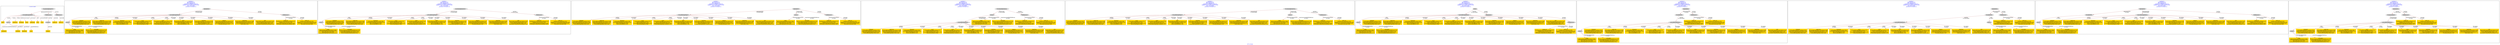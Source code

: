 digraph n0 {
fontcolor="blue"
remincross="true"
label="s07-s-13.json"
subgraph cluster_0 {
label="1-correct model"
n2[style="filled",color="white",fillcolor="lightgray",label="CulturalHeritageObject1"];
n3[shape="plaintext",style="filled",fillcolor="gold",label="dates"];
n4[style="filled",color="white",fillcolor="lightgray",label="Person1"];
n5[shape="plaintext",style="filled",fillcolor="gold",label="dimension"];
n6[shape="plaintext",style="filled",fillcolor="gold",label="technique"];
n7[shape="plaintext",style="filled",fillcolor="gold",label="origin"];
n8[shape="plaintext",style="filled",fillcolor="gold",label="credit_line"];
n9[shape="plaintext",style="filled",fillcolor="gold",label="title"];
n10[shape="plaintext",style="filled",fillcolor="gold",label="ac_id"];
n11[style="filled",color="white",fillcolor="lightgray",label="Concept2"];
n12[shape="plaintext",style="filled",fillcolor="gold",label="nationality"];
n13[shape="plaintext",style="filled",fillcolor="gold",label="birthDate"];
n14[shape="plaintext",style="filled",fillcolor="gold",label="deathDate"];
n15[shape="plaintext",style="filled",fillcolor="gold",label="name"];
n16[style="filled",color="white",fillcolor="lightgray",label="EuropeanaAggregation1"];
n17[style="filled",color="white",fillcolor="lightgray",label="WebResource2"];
n18[style="filled",color="white",fillcolor="lightgray",label="WebResource3"];
n19[shape="plaintext",style="filled",fillcolor="gold",label="image_url"];
n20[shape="plaintext",style="filled",fillcolor="gold",label="audio_url"];
n21[shape="plaintext",style="filled",fillcolor="gold",label="category"];
}
subgraph cluster_1 {
label="candidate 0\nlink coherence:0.0\nnode coherence:0.0\nconfidence:0.5689802379353216\nmapping score:0.32061246026415485\ncost:1700.010002\n-precision:0.24-recall:0.21"
n23[style="filled",color="white",fillcolor="lightgray",label="CulturalHeritageObject1"];
n24[style="filled",color="white",fillcolor="lightgray",label="Person1"];
n25[style="filled",color="white",fillcolor="lightgray",label="Aggregation1"];
n26[style="filled",color="white",fillcolor="lightgray",label="WebResource1"];
n27[shape="plaintext",style="filled",fillcolor="gold",label="origin\n[Person,biographicalInformation,0.469]\n[CulturalHeritageObject,description,0.447]\n[Document,classLink,0.046]\n[CulturalHeritageObject,provenance,0.037]"];
n28[shape="plaintext",style="filled",fillcolor="gold",label="image_url\n[WebResource,columnSubClassOfLink,0.457]\n[WebResource,classLink,0.285]\n[CulturalHeritageObject,description,0.162]\n[Document,columnSubClassOfLink,0.096]"];
n29[shape="plaintext",style="filled",fillcolor="gold",label="audio_url\n[WebResource,classLink,0.792]\n[WebResource,columnSubClassOfLink,0.165]\n[Document,columnSubClassOfLink,0.038]\n[Document,classLink,0.006]"];
n30[shape="plaintext",style="filled",fillcolor="gold",label="technique\n[CulturalHeritageObject,medium,0.933]\n[CulturalHeritageObject,description,0.044]\n[Person,biographicalInformation,0.018]\n[CulturalHeritageObject,title,0.005]"];
n31[shape="plaintext",style="filled",fillcolor="gold",label="credit_line\n[CulturalHeritageObject,provenance,0.496]\n[CulturalHeritageObject,description,0.324]\n[Person,biographicalInformation,0.115]\n[CulturalHeritageObject,title,0.066]"];
n32[shape="plaintext",style="filled",fillcolor="gold",label="dimension\n[CulturalHeritageObject,extent,0.89]\n[CulturalHeritageObject,description,0.052]\n[Person,dateOfDeath,0.034]\n[Person,dateOfBirth,0.025]"];
n33[shape="plaintext",style="filled",fillcolor="gold",label="ac_id\n[CulturalHeritageObject,extent,0.475]\n[Person,dateOfDeath,0.236]\n[CulturalHeritageObject,description,0.203]\n[Person,dateOfBirth,0.086]"];
n34[shape="plaintext",style="filled",fillcolor="gold",label="name\n[CulturalHeritageObject,description,0.526]\n[Person,nameOfThePerson,0.181]\n[Document,columnSubClassOfLink,0.161]\n[CulturalHeritageObject,medium,0.131]"];
n35[shape="plaintext",style="filled",fillcolor="gold",label="nationality\n[Person,countryAssociatedWithThePerson,0.763]\n[CulturalHeritageObject,provenance,0.107]\n[CulturalHeritageObject,description,0.079]\n[Person,biographicalInformation,0.051]"];
n36[shape="plaintext",style="filled",fillcolor="gold",label="dates\n[CulturalHeritageObject,description,0.411]\n[CulturalHeritageObject,created,0.268]\n[Person,dateOfBirth,0.165]\n[Person,dateOfDeath,0.156]"];
n37[shape="plaintext",style="filled",fillcolor="gold",label="birthDate\n[CulturalHeritageObject,description,0.278]\n[CulturalHeritageObject,provenance,0.26]\n[Person,dateOfBirth,0.256]\n[CulturalHeritageObject,created,0.206]"];
n38[shape="plaintext",style="filled",fillcolor="gold",label="category\n[CulturalHeritageObject,description,0.44]\n[Person,biographicalInformation,0.241]\n[CulturalHeritageObject,provenance,0.165]\n[Concept,prefLabel,0.154]"];
n39[shape="plaintext",style="filled",fillcolor="gold",label="deathDate\n[CulturalHeritageObject,description,0.588]\n[Person,biographicalInformation,0.218]\n[CulturalHeritageObject,provenance,0.1]\n[Place,label,0.094]"];
n40[shape="plaintext",style="filled",fillcolor="gold",label="title\n[CulturalHeritageObject,description,0.447]\n[Person,biographicalInformation,0.245]\n[CulturalHeritageObject,title,0.156]\n[Document,columnSubClassOfLink,0.152]"];
}
subgraph cluster_2 {
label="candidate 1\nlink coherence:0.0\nnode coherence:0.0\nconfidence:0.5689802379353216\nmapping score:0.32061246026415485\ncost:1700.020004\n-precision:0.29-recall:0.26"
n42[style="filled",color="white",fillcolor="lightgray",label="CulturalHeritageObject1"];
n43[style="filled",color="white",fillcolor="lightgray",label="Person1"];
n44[style="filled",color="white",fillcolor="lightgray",label="EuropeanaAggregation1"];
n45[style="filled",color="white",fillcolor="lightgray",label="WebResource1"];
n46[shape="plaintext",style="filled",fillcolor="gold",label="origin\n[Person,biographicalInformation,0.469]\n[CulturalHeritageObject,description,0.447]\n[Document,classLink,0.046]\n[CulturalHeritageObject,provenance,0.037]"];
n47[shape="plaintext",style="filled",fillcolor="gold",label="image_url\n[WebResource,columnSubClassOfLink,0.457]\n[WebResource,classLink,0.285]\n[CulturalHeritageObject,description,0.162]\n[Document,columnSubClassOfLink,0.096]"];
n48[shape="plaintext",style="filled",fillcolor="gold",label="audio_url\n[WebResource,classLink,0.792]\n[WebResource,columnSubClassOfLink,0.165]\n[Document,columnSubClassOfLink,0.038]\n[Document,classLink,0.006]"];
n49[shape="plaintext",style="filled",fillcolor="gold",label="technique\n[CulturalHeritageObject,medium,0.933]\n[CulturalHeritageObject,description,0.044]\n[Person,biographicalInformation,0.018]\n[CulturalHeritageObject,title,0.005]"];
n50[shape="plaintext",style="filled",fillcolor="gold",label="credit_line\n[CulturalHeritageObject,provenance,0.496]\n[CulturalHeritageObject,description,0.324]\n[Person,biographicalInformation,0.115]\n[CulturalHeritageObject,title,0.066]"];
n51[shape="plaintext",style="filled",fillcolor="gold",label="dimension\n[CulturalHeritageObject,extent,0.89]\n[CulturalHeritageObject,description,0.052]\n[Person,dateOfDeath,0.034]\n[Person,dateOfBirth,0.025]"];
n52[shape="plaintext",style="filled",fillcolor="gold",label="ac_id\n[CulturalHeritageObject,extent,0.475]\n[Person,dateOfDeath,0.236]\n[CulturalHeritageObject,description,0.203]\n[Person,dateOfBirth,0.086]"];
n53[shape="plaintext",style="filled",fillcolor="gold",label="name\n[CulturalHeritageObject,description,0.526]\n[Person,nameOfThePerson,0.181]\n[Document,columnSubClassOfLink,0.161]\n[CulturalHeritageObject,medium,0.131]"];
n54[shape="plaintext",style="filled",fillcolor="gold",label="nationality\n[Person,countryAssociatedWithThePerson,0.763]\n[CulturalHeritageObject,provenance,0.107]\n[CulturalHeritageObject,description,0.079]\n[Person,biographicalInformation,0.051]"];
n55[shape="plaintext",style="filled",fillcolor="gold",label="dates\n[CulturalHeritageObject,description,0.411]\n[CulturalHeritageObject,created,0.268]\n[Person,dateOfBirth,0.165]\n[Person,dateOfDeath,0.156]"];
n56[shape="plaintext",style="filled",fillcolor="gold",label="birthDate\n[CulturalHeritageObject,description,0.278]\n[CulturalHeritageObject,provenance,0.26]\n[Person,dateOfBirth,0.256]\n[CulturalHeritageObject,created,0.206]"];
n57[shape="plaintext",style="filled",fillcolor="gold",label="category\n[CulturalHeritageObject,description,0.44]\n[Person,biographicalInformation,0.241]\n[CulturalHeritageObject,provenance,0.165]\n[Concept,prefLabel,0.154]"];
n58[shape="plaintext",style="filled",fillcolor="gold",label="deathDate\n[CulturalHeritageObject,description,0.588]\n[Person,biographicalInformation,0.218]\n[CulturalHeritageObject,provenance,0.1]\n[Place,label,0.094]"];
n59[shape="plaintext",style="filled",fillcolor="gold",label="title\n[CulturalHeritageObject,description,0.447]\n[Person,biographicalInformation,0.245]\n[CulturalHeritageObject,title,0.156]\n[Document,columnSubClassOfLink,0.152]"];
}
subgraph cluster_3 {
label="candidate 2\nlink coherence:0.0\nnode coherence:0.0\nconfidence:0.5689802379353216\nmapping score:0.32061246026415485\ncost:1700.020004\n-precision:0.24-recall:0.21"
n61[style="filled",color="white",fillcolor="lightgray",label="Aggregation1"];
n62[style="filled",color="white",fillcolor="lightgray",label="CulturalHeritageObject1"];
n63[style="filled",color="white",fillcolor="lightgray",label="Person1"];
n64[style="filled",color="white",fillcolor="lightgray",label="WebResource1"];
n65[shape="plaintext",style="filled",fillcolor="gold",label="origin\n[Person,biographicalInformation,0.469]\n[CulturalHeritageObject,description,0.447]\n[Document,classLink,0.046]\n[CulturalHeritageObject,provenance,0.037]"];
n66[shape="plaintext",style="filled",fillcolor="gold",label="image_url\n[WebResource,columnSubClassOfLink,0.457]\n[WebResource,classLink,0.285]\n[CulturalHeritageObject,description,0.162]\n[Document,columnSubClassOfLink,0.096]"];
n67[shape="plaintext",style="filled",fillcolor="gold",label="audio_url\n[WebResource,classLink,0.792]\n[WebResource,columnSubClassOfLink,0.165]\n[Document,columnSubClassOfLink,0.038]\n[Document,classLink,0.006]"];
n68[shape="plaintext",style="filled",fillcolor="gold",label="technique\n[CulturalHeritageObject,medium,0.933]\n[CulturalHeritageObject,description,0.044]\n[Person,biographicalInformation,0.018]\n[CulturalHeritageObject,title,0.005]"];
n69[shape="plaintext",style="filled",fillcolor="gold",label="credit_line\n[CulturalHeritageObject,provenance,0.496]\n[CulturalHeritageObject,description,0.324]\n[Person,biographicalInformation,0.115]\n[CulturalHeritageObject,title,0.066]"];
n70[shape="plaintext",style="filled",fillcolor="gold",label="dimension\n[CulturalHeritageObject,extent,0.89]\n[CulturalHeritageObject,description,0.052]\n[Person,dateOfDeath,0.034]\n[Person,dateOfBirth,0.025]"];
n71[shape="plaintext",style="filled",fillcolor="gold",label="ac_id\n[CulturalHeritageObject,extent,0.475]\n[Person,dateOfDeath,0.236]\n[CulturalHeritageObject,description,0.203]\n[Person,dateOfBirth,0.086]"];
n72[shape="plaintext",style="filled",fillcolor="gold",label="name\n[CulturalHeritageObject,description,0.526]\n[Person,nameOfThePerson,0.181]\n[Document,columnSubClassOfLink,0.161]\n[CulturalHeritageObject,medium,0.131]"];
n73[shape="plaintext",style="filled",fillcolor="gold",label="nationality\n[Person,countryAssociatedWithThePerson,0.763]\n[CulturalHeritageObject,provenance,0.107]\n[CulturalHeritageObject,description,0.079]\n[Person,biographicalInformation,0.051]"];
n74[shape="plaintext",style="filled",fillcolor="gold",label="dates\n[CulturalHeritageObject,description,0.411]\n[CulturalHeritageObject,created,0.268]\n[Person,dateOfBirth,0.165]\n[Person,dateOfDeath,0.156]"];
n75[shape="plaintext",style="filled",fillcolor="gold",label="birthDate\n[CulturalHeritageObject,description,0.278]\n[CulturalHeritageObject,provenance,0.26]\n[Person,dateOfBirth,0.256]\n[CulturalHeritageObject,created,0.206]"];
n76[shape="plaintext",style="filled",fillcolor="gold",label="category\n[CulturalHeritageObject,description,0.44]\n[Person,biographicalInformation,0.241]\n[CulturalHeritageObject,provenance,0.165]\n[Concept,prefLabel,0.154]"];
n77[shape="plaintext",style="filled",fillcolor="gold",label="deathDate\n[CulturalHeritageObject,description,0.588]\n[Person,biographicalInformation,0.218]\n[CulturalHeritageObject,provenance,0.1]\n[Place,label,0.094]"];
n78[shape="plaintext",style="filled",fillcolor="gold",label="title\n[CulturalHeritageObject,description,0.447]\n[Person,biographicalInformation,0.245]\n[CulturalHeritageObject,title,0.156]\n[Document,columnSubClassOfLink,0.152]"];
}
subgraph cluster_4 {
label="candidate 3\nlink coherence:0.0\nnode coherence:0.0\nconfidence:0.5689802379353216\nmapping score:0.32061246026415485\ncost:1700.030006\n-precision:0.29-recall:0.26"
n80[style="filled",color="white",fillcolor="lightgray",label="Person1"];
n81[style="filled",color="white",fillcolor="lightgray",label="CulturalHeritageObject1"];
n82[style="filled",color="white",fillcolor="lightgray",label="EuropeanaAggregation1"];
n83[style="filled",color="white",fillcolor="lightgray",label="WebResource1"];
n84[shape="plaintext",style="filled",fillcolor="gold",label="origin\n[Person,biographicalInformation,0.469]\n[CulturalHeritageObject,description,0.447]\n[Document,classLink,0.046]\n[CulturalHeritageObject,provenance,0.037]"];
n85[shape="plaintext",style="filled",fillcolor="gold",label="image_url\n[WebResource,columnSubClassOfLink,0.457]\n[WebResource,classLink,0.285]\n[CulturalHeritageObject,description,0.162]\n[Document,columnSubClassOfLink,0.096]"];
n86[shape="plaintext",style="filled",fillcolor="gold",label="audio_url\n[WebResource,classLink,0.792]\n[WebResource,columnSubClassOfLink,0.165]\n[Document,columnSubClassOfLink,0.038]\n[Document,classLink,0.006]"];
n87[shape="plaintext",style="filled",fillcolor="gold",label="technique\n[CulturalHeritageObject,medium,0.933]\n[CulturalHeritageObject,description,0.044]\n[Person,biographicalInformation,0.018]\n[CulturalHeritageObject,title,0.005]"];
n88[shape="plaintext",style="filled",fillcolor="gold",label="credit_line\n[CulturalHeritageObject,provenance,0.496]\n[CulturalHeritageObject,description,0.324]\n[Person,biographicalInformation,0.115]\n[CulturalHeritageObject,title,0.066]"];
n89[shape="plaintext",style="filled",fillcolor="gold",label="dimension\n[CulturalHeritageObject,extent,0.89]\n[CulturalHeritageObject,description,0.052]\n[Person,dateOfDeath,0.034]\n[Person,dateOfBirth,0.025]"];
n90[shape="plaintext",style="filled",fillcolor="gold",label="ac_id\n[CulturalHeritageObject,extent,0.475]\n[Person,dateOfDeath,0.236]\n[CulturalHeritageObject,description,0.203]\n[Person,dateOfBirth,0.086]"];
n91[shape="plaintext",style="filled",fillcolor="gold",label="name\n[CulturalHeritageObject,description,0.526]\n[Person,nameOfThePerson,0.181]\n[Document,columnSubClassOfLink,0.161]\n[CulturalHeritageObject,medium,0.131]"];
n92[shape="plaintext",style="filled",fillcolor="gold",label="nationality\n[Person,countryAssociatedWithThePerson,0.763]\n[CulturalHeritageObject,provenance,0.107]\n[CulturalHeritageObject,description,0.079]\n[Person,biographicalInformation,0.051]"];
n93[shape="plaintext",style="filled",fillcolor="gold",label="dates\n[CulturalHeritageObject,description,0.411]\n[CulturalHeritageObject,created,0.268]\n[Person,dateOfBirth,0.165]\n[Person,dateOfDeath,0.156]"];
n94[shape="plaintext",style="filled",fillcolor="gold",label="birthDate\n[CulturalHeritageObject,description,0.278]\n[CulturalHeritageObject,provenance,0.26]\n[Person,dateOfBirth,0.256]\n[CulturalHeritageObject,created,0.206]"];
n95[shape="plaintext",style="filled",fillcolor="gold",label="category\n[CulturalHeritageObject,description,0.44]\n[Person,biographicalInformation,0.241]\n[CulturalHeritageObject,provenance,0.165]\n[Concept,prefLabel,0.154]"];
n96[shape="plaintext",style="filled",fillcolor="gold",label="deathDate\n[CulturalHeritageObject,description,0.588]\n[Person,biographicalInformation,0.218]\n[CulturalHeritageObject,provenance,0.1]\n[Place,label,0.094]"];
n97[shape="plaintext",style="filled",fillcolor="gold",label="title\n[CulturalHeritageObject,description,0.447]\n[Person,biographicalInformation,0.245]\n[CulturalHeritageObject,title,0.156]\n[Document,columnSubClassOfLink,0.152]"];
}
subgraph cluster_5 {
label="candidate 4\nlink coherence:0.0\nnode coherence:0.0\nconfidence:0.5689802379353216\nmapping score:0.32061246026415485\ncost:1700.030006\n-precision:0.29-recall:0.26"
n99[style="filled",color="white",fillcolor="lightgray",label="EuropeanaAggregation1"];
n100[style="filled",color="white",fillcolor="lightgray",label="CulturalHeritageObject1"];
n101[style="filled",color="white",fillcolor="lightgray",label="Person1"];
n102[style="filled",color="white",fillcolor="lightgray",label="WebResource1"];
n103[shape="plaintext",style="filled",fillcolor="gold",label="origin\n[Person,biographicalInformation,0.469]\n[CulturalHeritageObject,description,0.447]\n[Document,classLink,0.046]\n[CulturalHeritageObject,provenance,0.037]"];
n104[shape="plaintext",style="filled",fillcolor="gold",label="image_url\n[WebResource,columnSubClassOfLink,0.457]\n[WebResource,classLink,0.285]\n[CulturalHeritageObject,description,0.162]\n[Document,columnSubClassOfLink,0.096]"];
n105[shape="plaintext",style="filled",fillcolor="gold",label="audio_url\n[WebResource,classLink,0.792]\n[WebResource,columnSubClassOfLink,0.165]\n[Document,columnSubClassOfLink,0.038]\n[Document,classLink,0.006]"];
n106[shape="plaintext",style="filled",fillcolor="gold",label="technique\n[CulturalHeritageObject,medium,0.933]\n[CulturalHeritageObject,description,0.044]\n[Person,biographicalInformation,0.018]\n[CulturalHeritageObject,title,0.005]"];
n107[shape="plaintext",style="filled",fillcolor="gold",label="credit_line\n[CulturalHeritageObject,provenance,0.496]\n[CulturalHeritageObject,description,0.324]\n[Person,biographicalInformation,0.115]\n[CulturalHeritageObject,title,0.066]"];
n108[shape="plaintext",style="filled",fillcolor="gold",label="dimension\n[CulturalHeritageObject,extent,0.89]\n[CulturalHeritageObject,description,0.052]\n[Person,dateOfDeath,0.034]\n[Person,dateOfBirth,0.025]"];
n109[shape="plaintext",style="filled",fillcolor="gold",label="ac_id\n[CulturalHeritageObject,extent,0.475]\n[Person,dateOfDeath,0.236]\n[CulturalHeritageObject,description,0.203]\n[Person,dateOfBirth,0.086]"];
n110[shape="plaintext",style="filled",fillcolor="gold",label="name\n[CulturalHeritageObject,description,0.526]\n[Person,nameOfThePerson,0.181]\n[Document,columnSubClassOfLink,0.161]\n[CulturalHeritageObject,medium,0.131]"];
n111[shape="plaintext",style="filled",fillcolor="gold",label="nationality\n[Person,countryAssociatedWithThePerson,0.763]\n[CulturalHeritageObject,provenance,0.107]\n[CulturalHeritageObject,description,0.079]\n[Person,biographicalInformation,0.051]"];
n112[shape="plaintext",style="filled",fillcolor="gold",label="dates\n[CulturalHeritageObject,description,0.411]\n[CulturalHeritageObject,created,0.268]\n[Person,dateOfBirth,0.165]\n[Person,dateOfDeath,0.156]"];
n113[shape="plaintext",style="filled",fillcolor="gold",label="birthDate\n[CulturalHeritageObject,description,0.278]\n[CulturalHeritageObject,provenance,0.26]\n[Person,dateOfBirth,0.256]\n[CulturalHeritageObject,created,0.206]"];
n114[shape="plaintext",style="filled",fillcolor="gold",label="category\n[CulturalHeritageObject,description,0.44]\n[Person,biographicalInformation,0.241]\n[CulturalHeritageObject,provenance,0.165]\n[Concept,prefLabel,0.154]"];
n115[shape="plaintext",style="filled",fillcolor="gold",label="deathDate\n[CulturalHeritageObject,description,0.588]\n[Person,biographicalInformation,0.218]\n[CulturalHeritageObject,provenance,0.1]\n[Place,label,0.094]"];
n116[shape="plaintext",style="filled",fillcolor="gold",label="title\n[CulturalHeritageObject,description,0.447]\n[Person,biographicalInformation,0.245]\n[CulturalHeritageObject,title,0.156]\n[Document,columnSubClassOfLink,0.152]"];
}
subgraph cluster_6 {
label="candidate 5\nlink coherence:0.0\nnode coherence:0.0\nconfidence:0.5689802379353216\nmapping score:0.32061246026415485\ncost:1800.010002\n-precision:0.22-recall:0.21"
n118[style="filled",color="white",fillcolor="lightgray",label="CulturalHeritageObject1"];
n119[style="filled",color="white",fillcolor="lightgray",label="Person1"];
n120[style="filled",color="white",fillcolor="lightgray",label="Aggregation1"];
n121[style="filled",color="white",fillcolor="lightgray",label="WebResource1"];
n122[style="filled",color="white",fillcolor="lightgray",label="Proxy1"];
n123[shape="plaintext",style="filled",fillcolor="gold",label="origin\n[Person,biographicalInformation,0.469]\n[CulturalHeritageObject,description,0.447]\n[Document,classLink,0.046]\n[CulturalHeritageObject,provenance,0.037]"];
n124[shape="plaintext",style="filled",fillcolor="gold",label="image_url\n[WebResource,columnSubClassOfLink,0.457]\n[WebResource,classLink,0.285]\n[CulturalHeritageObject,description,0.162]\n[Document,columnSubClassOfLink,0.096]"];
n125[shape="plaintext",style="filled",fillcolor="gold",label="audio_url\n[WebResource,classLink,0.792]\n[WebResource,columnSubClassOfLink,0.165]\n[Document,columnSubClassOfLink,0.038]\n[Document,classLink,0.006]"];
n126[shape="plaintext",style="filled",fillcolor="gold",label="technique\n[CulturalHeritageObject,medium,0.933]\n[CulturalHeritageObject,description,0.044]\n[Person,biographicalInformation,0.018]\n[CulturalHeritageObject,title,0.005]"];
n127[shape="plaintext",style="filled",fillcolor="gold",label="credit_line\n[CulturalHeritageObject,provenance,0.496]\n[CulturalHeritageObject,description,0.324]\n[Person,biographicalInformation,0.115]\n[CulturalHeritageObject,title,0.066]"];
n128[shape="plaintext",style="filled",fillcolor="gold",label="dimension\n[CulturalHeritageObject,extent,0.89]\n[CulturalHeritageObject,description,0.052]\n[Person,dateOfDeath,0.034]\n[Person,dateOfBirth,0.025]"];
n129[shape="plaintext",style="filled",fillcolor="gold",label="ac_id\n[CulturalHeritageObject,extent,0.475]\n[Person,dateOfDeath,0.236]\n[CulturalHeritageObject,description,0.203]\n[Person,dateOfBirth,0.086]"];
n130[shape="plaintext",style="filled",fillcolor="gold",label="name\n[CulturalHeritageObject,description,0.526]\n[Person,nameOfThePerson,0.181]\n[Document,columnSubClassOfLink,0.161]\n[CulturalHeritageObject,medium,0.131]"];
n131[shape="plaintext",style="filled",fillcolor="gold",label="nationality\n[Person,countryAssociatedWithThePerson,0.763]\n[CulturalHeritageObject,provenance,0.107]\n[CulturalHeritageObject,description,0.079]\n[Person,biographicalInformation,0.051]"];
n132[shape="plaintext",style="filled",fillcolor="gold",label="dates\n[CulturalHeritageObject,description,0.411]\n[CulturalHeritageObject,created,0.268]\n[Person,dateOfBirth,0.165]\n[Person,dateOfDeath,0.156]"];
n133[shape="plaintext",style="filled",fillcolor="gold",label="birthDate\n[CulturalHeritageObject,description,0.278]\n[CulturalHeritageObject,provenance,0.26]\n[Person,dateOfBirth,0.256]\n[CulturalHeritageObject,created,0.206]"];
n134[shape="plaintext",style="filled",fillcolor="gold",label="category\n[CulturalHeritageObject,description,0.44]\n[Person,biographicalInformation,0.241]\n[CulturalHeritageObject,provenance,0.165]\n[Concept,prefLabel,0.154]"];
n135[shape="plaintext",style="filled",fillcolor="gold",label="deathDate\n[CulturalHeritageObject,description,0.588]\n[Person,biographicalInformation,0.218]\n[CulturalHeritageObject,provenance,0.1]\n[Place,label,0.094]"];
n136[shape="plaintext",style="filled",fillcolor="gold",label="title\n[CulturalHeritageObject,description,0.447]\n[Person,biographicalInformation,0.245]\n[CulturalHeritageObject,title,0.156]\n[Document,columnSubClassOfLink,0.152]"];
}
subgraph cluster_7 {
label="candidate 6\nlink coherence:0.0\nnode coherence:0.0\nconfidence:0.5689802379353216\nmapping score:0.32061246026415485\ncost:1800.010002\n-precision:0.22-recall:0.21"
n138[style="filled",color="white",fillcolor="lightgray",label="CulturalHeritageObject1"];
n139[style="filled",color="white",fillcolor="lightgray",label="Person1"];
n140[style="filled",color="white",fillcolor="lightgray",label="ProvidedCHO1"];
n141[style="filled",color="white",fillcolor="lightgray",label="Aggregation1"];
n142[style="filled",color="white",fillcolor="lightgray",label="WebResource1"];
n143[shape="plaintext",style="filled",fillcolor="gold",label="origin\n[Person,biographicalInformation,0.469]\n[CulturalHeritageObject,description,0.447]\n[Document,classLink,0.046]\n[CulturalHeritageObject,provenance,0.037]"];
n144[shape="plaintext",style="filled",fillcolor="gold",label="image_url\n[WebResource,columnSubClassOfLink,0.457]\n[WebResource,classLink,0.285]\n[CulturalHeritageObject,description,0.162]\n[Document,columnSubClassOfLink,0.096]"];
n145[shape="plaintext",style="filled",fillcolor="gold",label="audio_url\n[WebResource,classLink,0.792]\n[WebResource,columnSubClassOfLink,0.165]\n[Document,columnSubClassOfLink,0.038]\n[Document,classLink,0.006]"];
n146[shape="plaintext",style="filled",fillcolor="gold",label="technique\n[CulturalHeritageObject,medium,0.933]\n[CulturalHeritageObject,description,0.044]\n[Person,biographicalInformation,0.018]\n[CulturalHeritageObject,title,0.005]"];
n147[shape="plaintext",style="filled",fillcolor="gold",label="credit_line\n[CulturalHeritageObject,provenance,0.496]\n[CulturalHeritageObject,description,0.324]\n[Person,biographicalInformation,0.115]\n[CulturalHeritageObject,title,0.066]"];
n148[shape="plaintext",style="filled",fillcolor="gold",label="dimension\n[CulturalHeritageObject,extent,0.89]\n[CulturalHeritageObject,description,0.052]\n[Person,dateOfDeath,0.034]\n[Person,dateOfBirth,0.025]"];
n149[shape="plaintext",style="filled",fillcolor="gold",label="ac_id\n[CulturalHeritageObject,extent,0.475]\n[Person,dateOfDeath,0.236]\n[CulturalHeritageObject,description,0.203]\n[Person,dateOfBirth,0.086]"];
n150[shape="plaintext",style="filled",fillcolor="gold",label="name\n[CulturalHeritageObject,description,0.526]\n[Person,nameOfThePerson,0.181]\n[Document,columnSubClassOfLink,0.161]\n[CulturalHeritageObject,medium,0.131]"];
n151[shape="plaintext",style="filled",fillcolor="gold",label="nationality\n[Person,countryAssociatedWithThePerson,0.763]\n[CulturalHeritageObject,provenance,0.107]\n[CulturalHeritageObject,description,0.079]\n[Person,biographicalInformation,0.051]"];
n152[shape="plaintext",style="filled",fillcolor="gold",label="dates\n[CulturalHeritageObject,description,0.411]\n[CulturalHeritageObject,created,0.268]\n[Person,dateOfBirth,0.165]\n[Person,dateOfDeath,0.156]"];
n153[shape="plaintext",style="filled",fillcolor="gold",label="birthDate\n[CulturalHeritageObject,description,0.278]\n[CulturalHeritageObject,provenance,0.26]\n[Person,dateOfBirth,0.256]\n[CulturalHeritageObject,created,0.206]"];
n154[shape="plaintext",style="filled",fillcolor="gold",label="category\n[CulturalHeritageObject,description,0.44]\n[Person,biographicalInformation,0.241]\n[CulturalHeritageObject,provenance,0.165]\n[Concept,prefLabel,0.154]"];
n155[shape="plaintext",style="filled",fillcolor="gold",label="deathDate\n[CulturalHeritageObject,description,0.588]\n[Person,biographicalInformation,0.218]\n[CulturalHeritageObject,provenance,0.1]\n[Place,label,0.094]"];
n156[shape="plaintext",style="filled",fillcolor="gold",label="title\n[CulturalHeritageObject,description,0.447]\n[Person,biographicalInformation,0.245]\n[CulturalHeritageObject,title,0.156]\n[Document,columnSubClassOfLink,0.152]"];
}
subgraph cluster_8 {
label="candidate 7\nlink coherence:0.0\nnode coherence:0.0\nconfidence:0.5689802379353216\nmapping score:0.32061246026415485\ncost:1800.010002\n-precision:0.22-recall:0.21"
n158[style="filled",color="white",fillcolor="lightgray",label="ProvidedCHO1"];
n159[style="filled",color="white",fillcolor="lightgray",label="CulturalHeritageObject1"];
n160[style="filled",color="white",fillcolor="lightgray",label="Person1"];
n161[style="filled",color="white",fillcolor="lightgray",label="Aggregation1"];
n162[style="filled",color="white",fillcolor="lightgray",label="WebResource1"];
n163[shape="plaintext",style="filled",fillcolor="gold",label="origin\n[Person,biographicalInformation,0.469]\n[CulturalHeritageObject,description,0.447]\n[Document,classLink,0.046]\n[CulturalHeritageObject,provenance,0.037]"];
n164[shape="plaintext",style="filled",fillcolor="gold",label="image_url\n[WebResource,columnSubClassOfLink,0.457]\n[WebResource,classLink,0.285]\n[CulturalHeritageObject,description,0.162]\n[Document,columnSubClassOfLink,0.096]"];
n165[shape="plaintext",style="filled",fillcolor="gold",label="audio_url\n[WebResource,classLink,0.792]\n[WebResource,columnSubClassOfLink,0.165]\n[Document,columnSubClassOfLink,0.038]\n[Document,classLink,0.006]"];
n166[shape="plaintext",style="filled",fillcolor="gold",label="technique\n[CulturalHeritageObject,medium,0.933]\n[CulturalHeritageObject,description,0.044]\n[Person,biographicalInformation,0.018]\n[CulturalHeritageObject,title,0.005]"];
n167[shape="plaintext",style="filled",fillcolor="gold",label="credit_line\n[CulturalHeritageObject,provenance,0.496]\n[CulturalHeritageObject,description,0.324]\n[Person,biographicalInformation,0.115]\n[CulturalHeritageObject,title,0.066]"];
n168[shape="plaintext",style="filled",fillcolor="gold",label="dimension\n[CulturalHeritageObject,extent,0.89]\n[CulturalHeritageObject,description,0.052]\n[Person,dateOfDeath,0.034]\n[Person,dateOfBirth,0.025]"];
n169[shape="plaintext",style="filled",fillcolor="gold",label="ac_id\n[CulturalHeritageObject,extent,0.475]\n[Person,dateOfDeath,0.236]\n[CulturalHeritageObject,description,0.203]\n[Person,dateOfBirth,0.086]"];
n170[shape="plaintext",style="filled",fillcolor="gold",label="name\n[CulturalHeritageObject,description,0.526]\n[Person,nameOfThePerson,0.181]\n[Document,columnSubClassOfLink,0.161]\n[CulturalHeritageObject,medium,0.131]"];
n171[shape="plaintext",style="filled",fillcolor="gold",label="nationality\n[Person,countryAssociatedWithThePerson,0.763]\n[CulturalHeritageObject,provenance,0.107]\n[CulturalHeritageObject,description,0.079]\n[Person,biographicalInformation,0.051]"];
n172[shape="plaintext",style="filled",fillcolor="gold",label="dates\n[CulturalHeritageObject,description,0.411]\n[CulturalHeritageObject,created,0.268]\n[Person,dateOfBirth,0.165]\n[Person,dateOfDeath,0.156]"];
n173[shape="plaintext",style="filled",fillcolor="gold",label="birthDate\n[CulturalHeritageObject,description,0.278]\n[CulturalHeritageObject,provenance,0.26]\n[Person,dateOfBirth,0.256]\n[CulturalHeritageObject,created,0.206]"];
n174[shape="plaintext",style="filled",fillcolor="gold",label="category\n[CulturalHeritageObject,description,0.44]\n[Person,biographicalInformation,0.241]\n[CulturalHeritageObject,provenance,0.165]\n[Concept,prefLabel,0.154]"];
n175[shape="plaintext",style="filled",fillcolor="gold",label="deathDate\n[CulturalHeritageObject,description,0.588]\n[Person,biographicalInformation,0.218]\n[CulturalHeritageObject,provenance,0.1]\n[Place,label,0.094]"];
n176[shape="plaintext",style="filled",fillcolor="gold",label="title\n[CulturalHeritageObject,description,0.447]\n[Person,biographicalInformation,0.245]\n[CulturalHeritageObject,title,0.156]\n[Document,columnSubClassOfLink,0.152]"];
}
subgraph cluster_9 {
label="candidate 8\nlink coherence:0.0\nnode coherence:0.0\nconfidence:0.5689802379353216\nmapping score:0.32061246026415485\ncost:1800.010002\n-precision:0.22-recall:0.21"
n178[style="filled",color="white",fillcolor="lightgray",label="ProvidedCHO1"];
n179[style="filled",color="white",fillcolor="lightgray",label="Person1"];
n180[style="filled",color="white",fillcolor="lightgray",label="Aggregation1"];
n181[style="filled",color="white",fillcolor="lightgray",label="CulturalHeritageObject1"];
n182[style="filled",color="white",fillcolor="lightgray",label="WebResource1"];
n183[shape="plaintext",style="filled",fillcolor="gold",label="origin\n[Person,biographicalInformation,0.469]\n[CulturalHeritageObject,description,0.447]\n[Document,classLink,0.046]\n[CulturalHeritageObject,provenance,0.037]"];
n184[shape="plaintext",style="filled",fillcolor="gold",label="image_url\n[WebResource,columnSubClassOfLink,0.457]\n[WebResource,classLink,0.285]\n[CulturalHeritageObject,description,0.162]\n[Document,columnSubClassOfLink,0.096]"];
n185[shape="plaintext",style="filled",fillcolor="gold",label="audio_url\n[WebResource,classLink,0.792]\n[WebResource,columnSubClassOfLink,0.165]\n[Document,columnSubClassOfLink,0.038]\n[Document,classLink,0.006]"];
n186[shape="plaintext",style="filled",fillcolor="gold",label="technique\n[CulturalHeritageObject,medium,0.933]\n[CulturalHeritageObject,description,0.044]\n[Person,biographicalInformation,0.018]\n[CulturalHeritageObject,title,0.005]"];
n187[shape="plaintext",style="filled",fillcolor="gold",label="credit_line\n[CulturalHeritageObject,provenance,0.496]\n[CulturalHeritageObject,description,0.324]\n[Person,biographicalInformation,0.115]\n[CulturalHeritageObject,title,0.066]"];
n188[shape="plaintext",style="filled",fillcolor="gold",label="dimension\n[CulturalHeritageObject,extent,0.89]\n[CulturalHeritageObject,description,0.052]\n[Person,dateOfDeath,0.034]\n[Person,dateOfBirth,0.025]"];
n189[shape="plaintext",style="filled",fillcolor="gold",label="ac_id\n[CulturalHeritageObject,extent,0.475]\n[Person,dateOfDeath,0.236]\n[CulturalHeritageObject,description,0.203]\n[Person,dateOfBirth,0.086]"];
n190[shape="plaintext",style="filled",fillcolor="gold",label="name\n[CulturalHeritageObject,description,0.526]\n[Person,nameOfThePerson,0.181]\n[Document,columnSubClassOfLink,0.161]\n[CulturalHeritageObject,medium,0.131]"];
n191[shape="plaintext",style="filled",fillcolor="gold",label="nationality\n[Person,countryAssociatedWithThePerson,0.763]\n[CulturalHeritageObject,provenance,0.107]\n[CulturalHeritageObject,description,0.079]\n[Person,biographicalInformation,0.051]"];
n192[shape="plaintext",style="filled",fillcolor="gold",label="dates\n[CulturalHeritageObject,description,0.411]\n[CulturalHeritageObject,created,0.268]\n[Person,dateOfBirth,0.165]\n[Person,dateOfDeath,0.156]"];
n193[shape="plaintext",style="filled",fillcolor="gold",label="birthDate\n[CulturalHeritageObject,description,0.278]\n[CulturalHeritageObject,provenance,0.26]\n[Person,dateOfBirth,0.256]\n[CulturalHeritageObject,created,0.206]"];
n194[shape="plaintext",style="filled",fillcolor="gold",label="category\n[CulturalHeritageObject,description,0.44]\n[Person,biographicalInformation,0.241]\n[CulturalHeritageObject,provenance,0.165]\n[Concept,prefLabel,0.154]"];
n195[shape="plaintext",style="filled",fillcolor="gold",label="deathDate\n[CulturalHeritageObject,description,0.588]\n[Person,biographicalInformation,0.218]\n[CulturalHeritageObject,provenance,0.1]\n[Place,label,0.094]"];
n196[shape="plaintext",style="filled",fillcolor="gold",label="title\n[CulturalHeritageObject,description,0.447]\n[Person,biographicalInformation,0.245]\n[CulturalHeritageObject,title,0.156]\n[Document,columnSubClassOfLink,0.152]"];
}
subgraph cluster_10 {
label="candidate 9\nlink coherence:0.0\nnode coherence:0.0\nconfidence:0.5689802379353216\nmapping score:0.32061246026415485\ncost:1800.020004\n-precision:0.22-recall:0.21"
n198[style="filled",color="white",fillcolor="lightgray",label="CulturalHeritageObject1"];
n199[style="filled",color="white",fillcolor="lightgray",label="Person1"];
n200[style="filled",color="white",fillcolor="lightgray",label="EuropeanaObject1"];
n201[style="filled",color="white",fillcolor="lightgray",label="Aggregation1"];
n202[style="filled",color="white",fillcolor="lightgray",label="WebResource1"];
n203[shape="plaintext",style="filled",fillcolor="gold",label="origin\n[Person,biographicalInformation,0.469]\n[CulturalHeritageObject,description,0.447]\n[Document,classLink,0.046]\n[CulturalHeritageObject,provenance,0.037]"];
n204[shape="plaintext",style="filled",fillcolor="gold",label="image_url\n[WebResource,columnSubClassOfLink,0.457]\n[WebResource,classLink,0.285]\n[CulturalHeritageObject,description,0.162]\n[Document,columnSubClassOfLink,0.096]"];
n205[shape="plaintext",style="filled",fillcolor="gold",label="audio_url\n[WebResource,classLink,0.792]\n[WebResource,columnSubClassOfLink,0.165]\n[Document,columnSubClassOfLink,0.038]\n[Document,classLink,0.006]"];
n206[shape="plaintext",style="filled",fillcolor="gold",label="technique\n[CulturalHeritageObject,medium,0.933]\n[CulturalHeritageObject,description,0.044]\n[Person,biographicalInformation,0.018]\n[CulturalHeritageObject,title,0.005]"];
n207[shape="plaintext",style="filled",fillcolor="gold",label="credit_line\n[CulturalHeritageObject,provenance,0.496]\n[CulturalHeritageObject,description,0.324]\n[Person,biographicalInformation,0.115]\n[CulturalHeritageObject,title,0.066]"];
n208[shape="plaintext",style="filled",fillcolor="gold",label="dimension\n[CulturalHeritageObject,extent,0.89]\n[CulturalHeritageObject,description,0.052]\n[Person,dateOfDeath,0.034]\n[Person,dateOfBirth,0.025]"];
n209[shape="plaintext",style="filled",fillcolor="gold",label="ac_id\n[CulturalHeritageObject,extent,0.475]\n[Person,dateOfDeath,0.236]\n[CulturalHeritageObject,description,0.203]\n[Person,dateOfBirth,0.086]"];
n210[shape="plaintext",style="filled",fillcolor="gold",label="name\n[CulturalHeritageObject,description,0.526]\n[Person,nameOfThePerson,0.181]\n[Document,columnSubClassOfLink,0.161]\n[CulturalHeritageObject,medium,0.131]"];
n211[shape="plaintext",style="filled",fillcolor="gold",label="nationality\n[Person,countryAssociatedWithThePerson,0.763]\n[CulturalHeritageObject,provenance,0.107]\n[CulturalHeritageObject,description,0.079]\n[Person,biographicalInformation,0.051]"];
n212[shape="plaintext",style="filled",fillcolor="gold",label="dates\n[CulturalHeritageObject,description,0.411]\n[CulturalHeritageObject,created,0.268]\n[Person,dateOfBirth,0.165]\n[Person,dateOfDeath,0.156]"];
n213[shape="plaintext",style="filled",fillcolor="gold",label="birthDate\n[CulturalHeritageObject,description,0.278]\n[CulturalHeritageObject,provenance,0.26]\n[Person,dateOfBirth,0.256]\n[CulturalHeritageObject,created,0.206]"];
n214[shape="plaintext",style="filled",fillcolor="gold",label="category\n[CulturalHeritageObject,description,0.44]\n[Person,biographicalInformation,0.241]\n[CulturalHeritageObject,provenance,0.165]\n[Concept,prefLabel,0.154]"];
n215[shape="plaintext",style="filled",fillcolor="gold",label="deathDate\n[CulturalHeritageObject,description,0.588]\n[Person,biographicalInformation,0.218]\n[CulturalHeritageObject,provenance,0.1]\n[Place,label,0.094]"];
n216[shape="plaintext",style="filled",fillcolor="gold",label="title\n[CulturalHeritageObject,description,0.447]\n[Person,biographicalInformation,0.245]\n[CulturalHeritageObject,title,0.156]\n[Document,columnSubClassOfLink,0.152]"];
}
n2 -> n3[color="brown",fontcolor="black",label="created"]
n2 -> n4[color="brown",fontcolor="black",label="creator"]
n2 -> n5[color="brown",fontcolor="black",label="extent"]
n2 -> n6[color="brown",fontcolor="black",label="medium"]
n2 -> n7[color="brown",fontcolor="black",label="provenance"]
n2 -> n8[color="brown",fontcolor="black",label="provenance"]
n2 -> n9[color="brown",fontcolor="black",label="title"]
n2 -> n10[color="brown",fontcolor="black",label="accessionNumber"]
n2 -> n11[color="brown",fontcolor="black",label="hasType"]
n4 -> n12[color="brown",fontcolor="black",label="countryAssociatedWithThePerson"]
n4 -> n13[color="brown",fontcolor="black",label="dateOfBirth"]
n4 -> n14[color="brown",fontcolor="black",label="dateOfDeath"]
n4 -> n15[color="brown",fontcolor="black",label="nameOfThePerson"]
n16 -> n2[color="brown",fontcolor="black",label="aggregatedCHO"]
n16 -> n17[color="brown",fontcolor="black",label="hasView"]
n16 -> n18[color="brown",fontcolor="black",label="hasView"]
n17 -> n19[color="brown",fontcolor="black",label="classLink"]
n18 -> n20[color="brown",fontcolor="black",label="classLink"]
n11 -> n21[color="brown",fontcolor="black",label="prefLabel"]
n23 -> n24[color="brown",fontcolor="black",label="sitter\nw=100.0"]
n25 -> n23[color="brown",fontcolor="black",label="aggregatedCHO\nw=100.010002"]
n25 -> n26[color="brown",fontcolor="black",label="hasView\nw=100.0"]
n24 -> n27[color="brown",fontcolor="black",label="biographicalInformation\nw=100.0"]
n26 -> n28[color="brown",fontcolor="black",label="columnSubClassOfLink\nw=100.0"]
n26 -> n29[color="brown",fontcolor="black",label="classLink\nw=100.0"]
n23 -> n30[color="brown",fontcolor="black",label="medium\nw=100.0"]
n23 -> n31[color="brown",fontcolor="black",label="provenance\nw=100.0"]
n23 -> n32[color="brown",fontcolor="black",label="extent\nw=100.0"]
n23 -> n33[color="brown",fontcolor="black",label="extent\nw=100.0"]
n23 -> n34[color="brown",fontcolor="black",label="description\nw=100.0"]
n24 -> n35[color="brown",fontcolor="black",label="countryAssociatedWithThePerson\nw=100.0"]
n23 -> n36[color="brown",fontcolor="black",label="description\nw=100.0"]
n23 -> n37[color="brown",fontcolor="black",label="description\nw=100.0"]
n23 -> n38[color="brown",fontcolor="black",label="description\nw=100.0"]
n23 -> n39[color="brown",fontcolor="black",label="description\nw=100.0"]
n23 -> n40[color="brown",fontcolor="black",label="description\nw=100.0"]
n42 -> n43[color="brown",fontcolor="black",label="sitter\nw=100.0"]
n44 -> n42[color="brown",fontcolor="black",label="isAnnotationOf\nw=100.010002"]
n44 -> n45[color="brown",fontcolor="black",label="hasView\nw=100.010002"]
n43 -> n46[color="brown",fontcolor="black",label="biographicalInformation\nw=100.0"]
n45 -> n47[color="brown",fontcolor="black",label="columnSubClassOfLink\nw=100.0"]
n45 -> n48[color="brown",fontcolor="black",label="classLink\nw=100.0"]
n42 -> n49[color="brown",fontcolor="black",label="medium\nw=100.0"]
n42 -> n50[color="brown",fontcolor="black",label="provenance\nw=100.0"]
n42 -> n51[color="brown",fontcolor="black",label="extent\nw=100.0"]
n42 -> n52[color="brown",fontcolor="black",label="extent\nw=100.0"]
n42 -> n53[color="brown",fontcolor="black",label="description\nw=100.0"]
n43 -> n54[color="brown",fontcolor="black",label="countryAssociatedWithThePerson\nw=100.0"]
n42 -> n55[color="brown",fontcolor="black",label="description\nw=100.0"]
n42 -> n56[color="brown",fontcolor="black",label="description\nw=100.0"]
n42 -> n57[color="brown",fontcolor="black",label="description\nw=100.0"]
n42 -> n58[color="brown",fontcolor="black",label="description\nw=100.0"]
n42 -> n59[color="brown",fontcolor="black",label="description\nw=100.0"]
n61 -> n62[color="brown",fontcolor="black",label="aggregatedCHO\nw=100.010002"]
n61 -> n63[color="brown",fontcolor="black",label="dataProvider\nw=100.010002"]
n61 -> n64[color="brown",fontcolor="black",label="hasView\nw=100.0"]
n63 -> n65[color="brown",fontcolor="black",label="biographicalInformation\nw=100.0"]
n64 -> n66[color="brown",fontcolor="black",label="columnSubClassOfLink\nw=100.0"]
n64 -> n67[color="brown",fontcolor="black",label="classLink\nw=100.0"]
n62 -> n68[color="brown",fontcolor="black",label="medium\nw=100.0"]
n62 -> n69[color="brown",fontcolor="black",label="provenance\nw=100.0"]
n62 -> n70[color="brown",fontcolor="black",label="extent\nw=100.0"]
n62 -> n71[color="brown",fontcolor="black",label="extent\nw=100.0"]
n62 -> n72[color="brown",fontcolor="black",label="description\nw=100.0"]
n63 -> n73[color="brown",fontcolor="black",label="countryAssociatedWithThePerson\nw=100.0"]
n62 -> n74[color="brown",fontcolor="black",label="description\nw=100.0"]
n62 -> n75[color="brown",fontcolor="black",label="description\nw=100.0"]
n62 -> n76[color="brown",fontcolor="black",label="description\nw=100.0"]
n62 -> n77[color="brown",fontcolor="black",label="description\nw=100.0"]
n62 -> n78[color="brown",fontcolor="black",label="description\nw=100.0"]
n80 -> n81[color="brown",fontcolor="black",label="mappingRelation\nw=100.010002"]
n82 -> n80[color="brown",fontcolor="black",label="dataProvider\nw=100.010002"]
n82 -> n83[color="brown",fontcolor="black",label="hasView\nw=100.010002"]
n80 -> n84[color="brown",fontcolor="black",label="biographicalInformation\nw=100.0"]
n83 -> n85[color="brown",fontcolor="black",label="columnSubClassOfLink\nw=100.0"]
n83 -> n86[color="brown",fontcolor="black",label="classLink\nw=100.0"]
n81 -> n87[color="brown",fontcolor="black",label="medium\nw=100.0"]
n81 -> n88[color="brown",fontcolor="black",label="provenance\nw=100.0"]
n81 -> n89[color="brown",fontcolor="black",label="extent\nw=100.0"]
n81 -> n90[color="brown",fontcolor="black",label="extent\nw=100.0"]
n81 -> n91[color="brown",fontcolor="black",label="description\nw=100.0"]
n80 -> n92[color="brown",fontcolor="black",label="countryAssociatedWithThePerson\nw=100.0"]
n81 -> n93[color="brown",fontcolor="black",label="description\nw=100.0"]
n81 -> n94[color="brown",fontcolor="black",label="description\nw=100.0"]
n81 -> n95[color="brown",fontcolor="black",label="description\nw=100.0"]
n81 -> n96[color="brown",fontcolor="black",label="description\nw=100.0"]
n81 -> n97[color="brown",fontcolor="black",label="description\nw=100.0"]
n99 -> n100[color="brown",fontcolor="black",label="isAnnotationOf\nw=100.010002"]
n99 -> n101[color="brown",fontcolor="black",label="dataProvider\nw=100.010002"]
n99 -> n102[color="brown",fontcolor="black",label="hasView\nw=100.010002"]
n101 -> n103[color="brown",fontcolor="black",label="biographicalInformation\nw=100.0"]
n102 -> n104[color="brown",fontcolor="black",label="columnSubClassOfLink\nw=100.0"]
n102 -> n105[color="brown",fontcolor="black",label="classLink\nw=100.0"]
n100 -> n106[color="brown",fontcolor="black",label="medium\nw=100.0"]
n100 -> n107[color="brown",fontcolor="black",label="provenance\nw=100.0"]
n100 -> n108[color="brown",fontcolor="black",label="extent\nw=100.0"]
n100 -> n109[color="brown",fontcolor="black",label="extent\nw=100.0"]
n100 -> n110[color="brown",fontcolor="black",label="description\nw=100.0"]
n101 -> n111[color="brown",fontcolor="black",label="countryAssociatedWithThePerson\nw=100.0"]
n100 -> n112[color="brown",fontcolor="black",label="description\nw=100.0"]
n100 -> n113[color="brown",fontcolor="black",label="description\nw=100.0"]
n100 -> n114[color="brown",fontcolor="black",label="description\nw=100.0"]
n100 -> n115[color="brown",fontcolor="black",label="description\nw=100.0"]
n100 -> n116[color="brown",fontcolor="black",label="description\nw=100.0"]
n118 -> n119[color="brown",fontcolor="black",label="sitter\nw=100.0"]
n120 -> n121[color="brown",fontcolor="black",label="hasView\nw=100.0"]
n122 -> n118[color="brown",fontcolor="black",label="hasType\nw=100.010002"]
n122 -> n120[color="brown",fontcolor="black",label="proxyIn\nw=100.0"]
n119 -> n123[color="brown",fontcolor="black",label="biographicalInformation\nw=100.0"]
n121 -> n124[color="brown",fontcolor="black",label="columnSubClassOfLink\nw=100.0"]
n121 -> n125[color="brown",fontcolor="black",label="classLink\nw=100.0"]
n118 -> n126[color="brown",fontcolor="black",label="medium\nw=100.0"]
n118 -> n127[color="brown",fontcolor="black",label="provenance\nw=100.0"]
n118 -> n128[color="brown",fontcolor="black",label="extent\nw=100.0"]
n118 -> n129[color="brown",fontcolor="black",label="extent\nw=100.0"]
n118 -> n130[color="brown",fontcolor="black",label="description\nw=100.0"]
n119 -> n131[color="brown",fontcolor="black",label="countryAssociatedWithThePerson\nw=100.0"]
n118 -> n132[color="brown",fontcolor="black",label="description\nw=100.0"]
n118 -> n133[color="brown",fontcolor="black",label="description\nw=100.0"]
n118 -> n134[color="brown",fontcolor="black",label="description\nw=100.0"]
n118 -> n135[color="brown",fontcolor="black",label="description\nw=100.0"]
n118 -> n136[color="brown",fontcolor="black",label="description\nw=100.0"]
n138 -> n139[color="brown",fontcolor="black",label="sitter\nw=100.0"]
n140 -> n138[color="brown",fontcolor="black",label="hasType\nw=100.010002"]
n141 -> n140[color="brown",fontcolor="black",label="aggregatedCHO\nw=100.0"]
n141 -> n142[color="brown",fontcolor="black",label="hasView\nw=100.0"]
n139 -> n143[color="brown",fontcolor="black",label="biographicalInformation\nw=100.0"]
n142 -> n144[color="brown",fontcolor="black",label="columnSubClassOfLink\nw=100.0"]
n142 -> n145[color="brown",fontcolor="black",label="classLink\nw=100.0"]
n138 -> n146[color="brown",fontcolor="black",label="medium\nw=100.0"]
n138 -> n147[color="brown",fontcolor="black",label="provenance\nw=100.0"]
n138 -> n148[color="brown",fontcolor="black",label="extent\nw=100.0"]
n138 -> n149[color="brown",fontcolor="black",label="extent\nw=100.0"]
n138 -> n150[color="brown",fontcolor="black",label="description\nw=100.0"]
n139 -> n151[color="brown",fontcolor="black",label="countryAssociatedWithThePerson\nw=100.0"]
n138 -> n152[color="brown",fontcolor="black",label="description\nw=100.0"]
n138 -> n153[color="brown",fontcolor="black",label="description\nw=100.0"]
n138 -> n154[color="brown",fontcolor="black",label="description\nw=100.0"]
n138 -> n155[color="brown",fontcolor="black",label="description\nw=100.0"]
n138 -> n156[color="brown",fontcolor="black",label="description\nw=100.0"]
n158 -> n159[color="brown",fontcolor="black",label="hasType\nw=100.010002"]
n158 -> n160[color="brown",fontcolor="black",label="sitter\nw=100.0"]
n161 -> n158[color="brown",fontcolor="black",label="aggregatedCHO\nw=100.0"]
n161 -> n162[color="brown",fontcolor="black",label="hasView\nw=100.0"]
n160 -> n163[color="brown",fontcolor="black",label="biographicalInformation\nw=100.0"]
n162 -> n164[color="brown",fontcolor="black",label="columnSubClassOfLink\nw=100.0"]
n162 -> n165[color="brown",fontcolor="black",label="classLink\nw=100.0"]
n159 -> n166[color="brown",fontcolor="black",label="medium\nw=100.0"]
n159 -> n167[color="brown",fontcolor="black",label="provenance\nw=100.0"]
n159 -> n168[color="brown",fontcolor="black",label="extent\nw=100.0"]
n159 -> n169[color="brown",fontcolor="black",label="extent\nw=100.0"]
n159 -> n170[color="brown",fontcolor="black",label="description\nw=100.0"]
n160 -> n171[color="brown",fontcolor="black",label="countryAssociatedWithThePerson\nw=100.0"]
n159 -> n172[color="brown",fontcolor="black",label="description\nw=100.0"]
n159 -> n173[color="brown",fontcolor="black",label="description\nw=100.0"]
n159 -> n174[color="brown",fontcolor="black",label="description\nw=100.0"]
n159 -> n175[color="brown",fontcolor="black",label="description\nw=100.0"]
n159 -> n176[color="brown",fontcolor="black",label="description\nw=100.0"]
n178 -> n179[color="brown",fontcolor="black",label="sitter\nw=100.0"]
n180 -> n181[color="brown",fontcolor="black",label="aggregatedCHO\nw=100.010002"]
n180 -> n178[color="brown",fontcolor="black",label="aggregatedCHO\nw=100.0"]
n180 -> n182[color="brown",fontcolor="black",label="hasView\nw=100.0"]
n179 -> n183[color="brown",fontcolor="black",label="biographicalInformation\nw=100.0"]
n182 -> n184[color="brown",fontcolor="black",label="columnSubClassOfLink\nw=100.0"]
n182 -> n185[color="brown",fontcolor="black",label="classLink\nw=100.0"]
n181 -> n186[color="brown",fontcolor="black",label="medium\nw=100.0"]
n181 -> n187[color="brown",fontcolor="black",label="provenance\nw=100.0"]
n181 -> n188[color="brown",fontcolor="black",label="extent\nw=100.0"]
n181 -> n189[color="brown",fontcolor="black",label="extent\nw=100.0"]
n181 -> n190[color="brown",fontcolor="black",label="description\nw=100.0"]
n179 -> n191[color="brown",fontcolor="black",label="countryAssociatedWithThePerson\nw=100.0"]
n181 -> n192[color="brown",fontcolor="black",label="description\nw=100.0"]
n181 -> n193[color="brown",fontcolor="black",label="description\nw=100.0"]
n181 -> n194[color="brown",fontcolor="black",label="description\nw=100.0"]
n181 -> n195[color="brown",fontcolor="black",label="description\nw=100.0"]
n181 -> n196[color="brown",fontcolor="black",label="description\nw=100.0"]
n198 -> n199[color="brown",fontcolor="black",label="sitter\nw=100.0"]
n200 -> n198[color="brown",fontcolor="black",label="isAnnotationOf\nw=100.010002"]
n201 -> n200[color="brown",fontcolor="black",label="hasView\nw=100.010002"]
n201 -> n202[color="brown",fontcolor="black",label="hasView\nw=100.0"]
n199 -> n203[color="brown",fontcolor="black",label="biographicalInformation\nw=100.0"]
n202 -> n204[color="brown",fontcolor="black",label="columnSubClassOfLink\nw=100.0"]
n202 -> n205[color="brown",fontcolor="black",label="classLink\nw=100.0"]
n198 -> n206[color="brown",fontcolor="black",label="medium\nw=100.0"]
n198 -> n207[color="brown",fontcolor="black",label="provenance\nw=100.0"]
n198 -> n208[color="brown",fontcolor="black",label="extent\nw=100.0"]
n198 -> n209[color="brown",fontcolor="black",label="extent\nw=100.0"]
n198 -> n210[color="brown",fontcolor="black",label="description\nw=100.0"]
n199 -> n211[color="brown",fontcolor="black",label="countryAssociatedWithThePerson\nw=100.0"]
n198 -> n212[color="brown",fontcolor="black",label="description\nw=100.0"]
n198 -> n213[color="brown",fontcolor="black",label="description\nw=100.0"]
n198 -> n214[color="brown",fontcolor="black",label="description\nw=100.0"]
n198 -> n215[color="brown",fontcolor="black",label="description\nw=100.0"]
n198 -> n216[color="brown",fontcolor="black",label="description\nw=100.0"]
}
